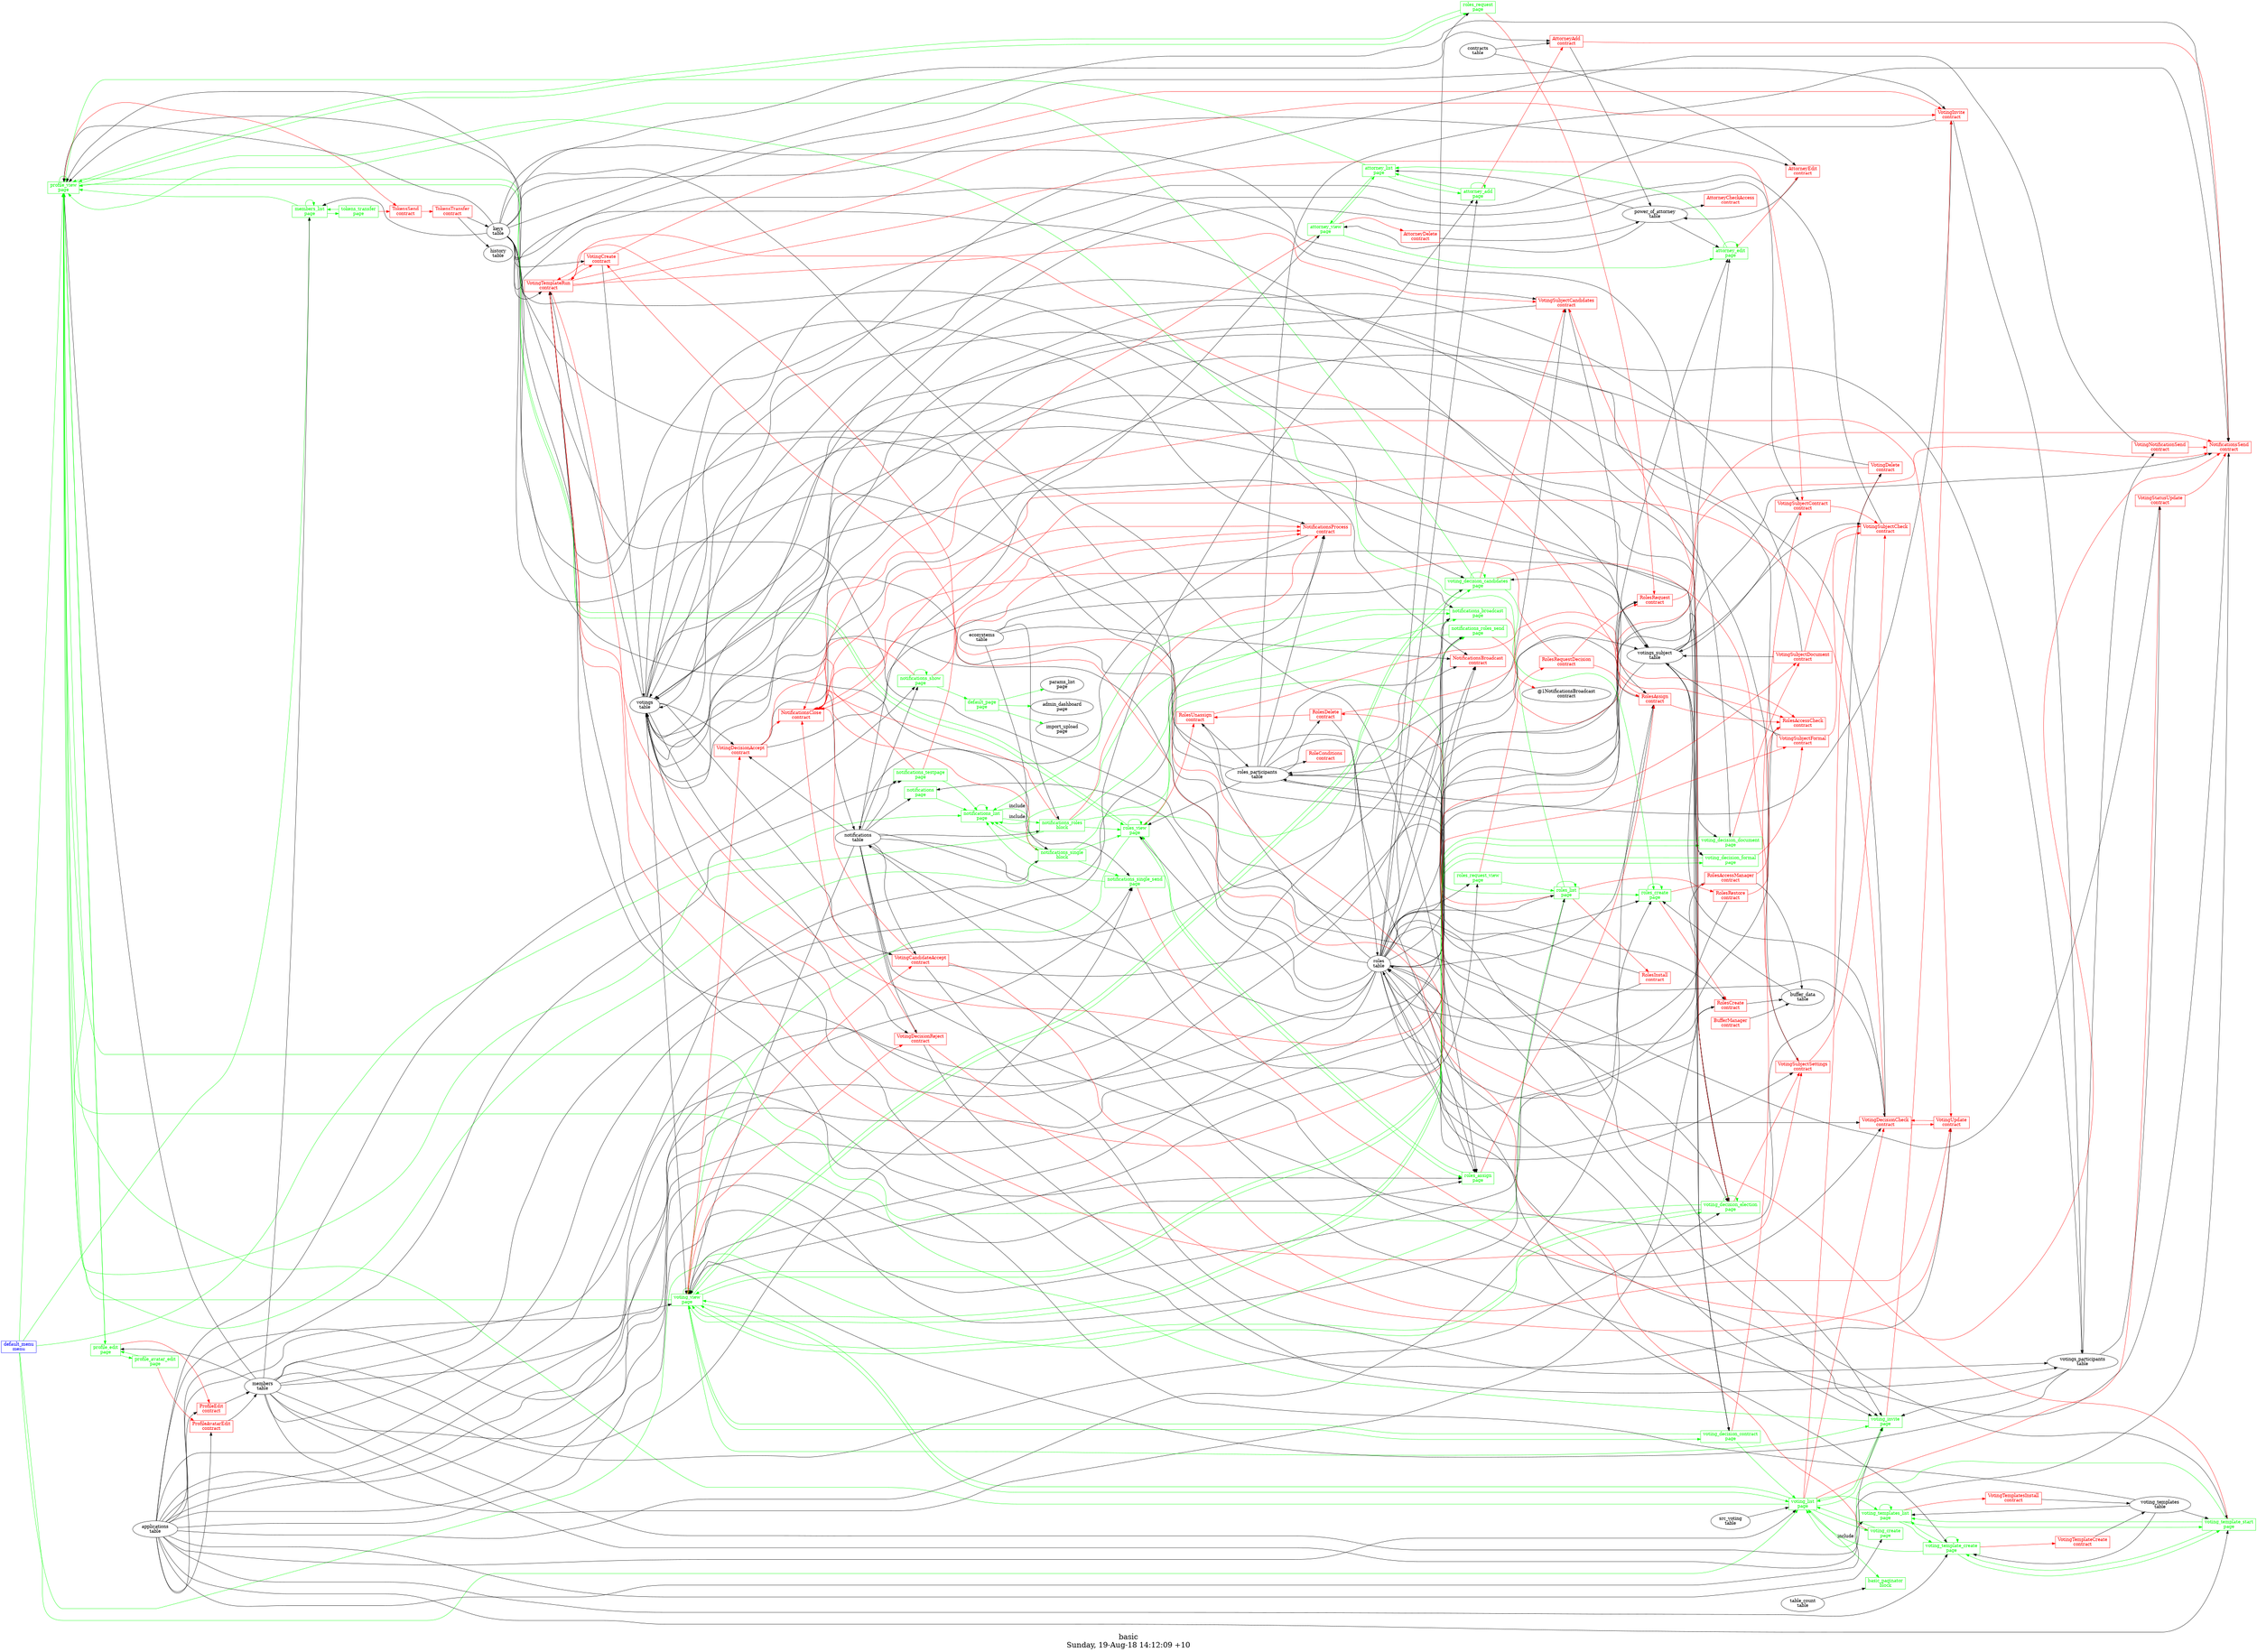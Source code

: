 digraph G {
fontsize="24";
label="basic\nSunday, 19-Aug-18 14:12:09 +10";
nojustify=true;
ordering=out;
rankdir=LR;
size="30";
"default_menu\nmenu" -> "profile_view\npage"  [ color=green ]
"default_menu\nmenu" -> "notifications_list\npage"  [ color=green ]
"default_menu\nmenu" -> "members_list\npage"  [ color=green ]
"default_menu\nmenu" -> "roles_list\npage"  [ color=green ]
"default_menu\nmenu" -> "voting_list\npage"  [ color=green ]
"default_menu\nmenu" [color=blue, fontcolor=blue, group=menus, shape=record];
"attorney_add\npage" -> "AttorneyAdd\ncontract"  [ color=red ]
"applications\ntable" -> "attorney_add\npage"
"roles\ntable" -> "attorney_add\npage"
"attorney_add\npage" -> "attorney_add\npage"  [ color=green ]
"attorney_add\npage" -> "attorney_list\npage"  [ color=green ]
"attorney_add\npage" [color=green, fontcolor=green, group=pages, shape=record];
"attorney_edit\npage" -> "AttorneyEdit\ncontract"  [ color=red ]
"applications\ntable" -> "attorney_edit\npage"
"roles\ntable" -> "attorney_edit\npage"
"power_of_attorney\ntable" -> "attorney_edit\npage"
"attorney_edit\npage" -> "attorney_edit\npage"  [ color=green ]
"attorney_edit\npage" -> "attorney_list\npage"  [ color=green ]
"attorney_edit\npage" [color=green, fontcolor=green, group=pages, shape=record];
"power_of_attorney\ntable" -> "attorney_list\npage"
"attorney_list\npage" -> "attorney_add\npage"  [ color=green ]
"attorney_list\npage" -> "attorney_view\npage"  [ color=green ]
"attorney_list\npage" -> "profile_view\npage"  [ color=green ]
"attorney_list\npage" [color=green, fontcolor=green, group=pages, shape=record];
"attorney_view\npage" -> "NotificationsClose\ncontract"  [ color=red ]
"attorney_view\npage" -> "AttorneyDelete\ncontract"  [ color=red ]
"notifications\ntable" -> "attorney_view\npage"
"power_of_attorney\ntable" -> "attorney_view\npage"
"attorney_view\npage" -> "attorney_edit\npage"  [ color=green ]
"attorney_view\npage" -> "attorney_list\npage"  [ color=green ]
"attorney_view\npage" [color=green, fontcolor=green, group=pages, shape=record];
"default_page\npage" -> "params_list\npage"  [ color=green ]
"default_page\npage" -> "admin_dashboard\npage"  [ color=green ]
"default_page\npage" -> "import_upload\npage"  [ color=green ]
"default_page\npage" [color=green, fontcolor=green, group=pages, shape=record];
"keys\ntable" -> "members_list\npage"
"members\ntable" -> "members_list\npage"
"members_list\npage" -> "tokens_transfer\npage"  [ color=green ]
"members_list\npage" -> "profile_view\npage"  [ color=green ]
"members_list\npage" -> "members_list\npage"  [ color=green ]
"members_list\npage" [color=green, fontcolor=green, group=pages, shape=record];
"notifications\ntable" -> "notifications\npage"
"roles\ntable" -> "notifications\npage"
"notifications\npage" -> "notifications_list\npage"  [ color=green ]
"notifications\npage" [color=green, fontcolor=green, group=pages, shape=record];
"notifications_broadcast\npage" -> "@1NotificationsBroadcast\ncontract"  [ color=red ]
"applications\ntable" -> "notifications_broadcast\npage"
"ecosystems\ntable" -> "notifications_broadcast\npage"
"roles\ntable" -> "notifications_broadcast\npage"
"notifications_broadcast\npage" -> "notifications_list\npage"  [ color=green ]
"notifications_broadcast\npage" [color=green, fontcolor=green, group=pages, shape=record];
"notifications_list\npage" -> "notifications_list\npage"  [ color=green ]
"notifications_list\npage" -> "notifications_single\nblock"  [ color=green, label=include ]
"notifications_list\npage" -> "notifications_roles\nblock"  [ color=green, label=include ]
"notifications_list\npage" [color=green, fontcolor=green, group=pages, shape=record];
"notifications_roles_send\npage" -> "NotificationsSend\ncontract"  [ color=red ]
"applications\ntable" -> "notifications_roles_send\npage"
"roles\ntable" -> "notifications_roles_send\npage"
"notifications_roles_send\npage" -> "notifications_list\npage"  [ color=green ]
"notifications_roles_send\npage" [color=green, fontcolor=green, group=pages, shape=record];
"notifications_show\npage" -> "NotificationsClose\ncontract"  [ color=red ]
"notifications_show\npage" -> "NotificationsProcess\ncontract"  [ color=red ]
"applications\ntable" -> "notifications_show\npage"
"notifications\ntable" -> "notifications_show\npage"
"notifications_show\npage" -> "default_page\npage"  [ color=green ]
"notifications_show\npage" -> "notifications_show\npage"  [ color=green ]
"notifications_show\npage" [color=green, fontcolor=green, group=pages, shape=record];
"notifications_single_send\npage" -> "NotificationsSend\ncontract"  [ color=red ]
"applications\ntable" -> "notifications_single_send\npage"
"keys\ntable" -> "notifications_single_send\npage"
"members\ntable" -> "notifications_single_send\npage"
"notifications_single_send\npage" -> "notifications_list\npage"  [ color=green ]
"notifications_single_send\npage" [color=green, fontcolor=green, group=pages, shape=record];
"notifications_testpage\npage" -> "NotificationsClose\ncontract"  [ color=red ]
"notifications_testpage\npage" -> "NotificationsProcess\ncontract"  [ color=red ]
"applications\ntable" -> "notifications_testpage\npage"
"notifications\ntable" -> "notifications_testpage\npage"
"notifications_testpage\npage" -> "notifications_list\npage"  [ color=green ]
"notifications_testpage\npage" [color=green, fontcolor=green, group=pages, shape=record];
"profile_avatar_edit\npage" -> "ProfileAvatarEdit\ncontract"  [ color=red ]
"profile_avatar_edit\npage" -> "profile_edit\npage"  [ color=green ]
"profile_avatar_edit\npage" [color=green, fontcolor=green, group=pages, shape=record];
"profile_edit\npage" -> "ProfileEdit\ncontract"  [ color=red ]
"members\ntable" -> "profile_edit\npage"
"profile_edit\npage" -> "profile_avatar_edit\npage"  [ color=green ]
"profile_edit\npage" -> "profile_view\npage"  [ color=green ]
"profile_edit\npage" [color=green, fontcolor=green, group=pages, shape=record];
"profile_view\npage" -> "TokensSend\ncontract"  [ color=red ]
"members\ntable" -> "profile_view\npage"
"keys\ntable" -> "profile_view\npage"
"roles\ntable" -> "profile_view\npage"
"roles_participants\ntable" -> "profile_view\npage"
"profile_view\npage" -> "profile_edit\npage"  [ color=green ]
"profile_view\npage" -> "roles_view\npage"  [ color=green ]
"profile_view\npage" -> "roles_request\npage"  [ color=green ]
"profile_view\npage" -> "profile_view\npage"  [ color=green ]
"profile_view\npage" [color=green, fontcolor=green, group=pages, shape=record];
"roles_assign\npage" -> "RolesAssign\ncontract"  [ color=red ]
"applications\ntable" -> "roles_assign\npage"
"roles\ntable" -> "roles_assign\npage"
"roles_participants\ntable" -> "roles_assign\npage"
"keys\ntable" -> "roles_assign\npage"
"members\ntable" -> "roles_assign\npage"
"roles_assign\npage" -> "roles_view\npage"  [ color=green ]
"roles_assign\npage" [color=green, fontcolor=green, group=pages, shape=record];
"roles_create\npage" -> "RolesAccessManager\ncontract"  [ color=red ]
"roles_create\npage" -> "RolesCreate\ncontract"  [ color=red ]
"applications\ntable" -> "roles_create\npage"
"roles\ntable" -> "roles_create\npage"
"buffer_data\ntable" -> "roles_create\npage"
"roles_create\npage" -> "roles_create\npage"  [ color=green ]
"roles_create\npage" [color=green, fontcolor=green, group=pages, shape=record];
"roles_list\npage" -> "RolesDelete\ncontract"  [ color=red ]
"roles_list\npage" -> "RolesRestore\ncontract"  [ color=red ]
"roles_list\npage" -> "RolesInstall\ncontract"  [ color=red ]
"applications\ntable" -> "roles_list\npage"
"roles\ntable" -> "roles_list\npage"
"roles_list\npage" -> "roles_create\npage"  [ color=green ]
"roles_list\npage" -> "profile_view\npage"  [ color=green ]
"roles_list\npage" -> "roles_view\npage"  [ color=green ]
"roles_list\npage" -> "roles_list\npage"  [ color=green ]
"roles_list\npage" [color=green, fontcolor=green, group=pages, shape=record];
"roles_request\npage" -> "RolesRequest\ncontract"  [ color=red ]
"roles\ntable" -> "roles_request\npage"
"roles_request\npage" -> "profile_view\npage"  [ color=green ]
"roles_request\npage" [color=green, fontcolor=green, group=pages, shape=record];
"roles_request_view\npage" -> "RolesRequestDecision\ncontract"  [ color=red ]
"notifications\ntable" -> "roles_request_view\npage"
"roles\ntable" -> "roles_request_view\npage"
"roles_request_view\npage" -> "roles_list\npage"  [ color=green ]
"roles_request_view\npage" [color=green, fontcolor=green, group=pages, shape=record];
"roles_view\npage" -> "RolesUnassign\ncontract"  [ color=red ]
"roles\ntable" -> "roles_view\npage"
"roles_participants\ntable" -> "roles_view\npage"
"roles_view\npage" -> "roles_assign\npage"  [ color=green ]
"roles_view\npage" -> "profile_view\npage"  [ color=green ]
"roles_view\npage" -> "voting_view\npage"  [ color=green ]
"roles_view\npage" -> "roles_view\npage"  [ color=green ]
"roles_view\npage" [color=green, fontcolor=green, group=pages, shape=record];
"tokens_transfer\npage" -> "TokensSend\ncontract"  [ color=red ]
"tokens_transfer\npage" -> "members_list\npage"  [ color=green ]
"tokens_transfer\npage" [color=green, fontcolor=green, group=pages, shape=record];
"voting_create\npage" -> "VotingCreate\ncontract"  [ color=red ]
"applications\ntable" -> "voting_create\npage"
"voting_create\npage" -> "voting_list\npage"  [ color=green ]
"voting_create\npage" [color=green, fontcolor=green, group=pages, shape=record];
"voting_decision_candidates\npage" -> "VotingSubjectCandidates\ncontract"  [ color=red ]
"voting_decision_candidates\npage" -> "VotingSubjectSettings\ncontract"  [ color=red ]
"votings\ntable" -> "voting_decision_candidates\npage"
"roles\ntable" -> "voting_decision_candidates\npage"
"votings_subject\ntable" -> "voting_decision_candidates\npage"
"voting_decision_candidates\npage" -> "voting_decision_candidates\npage"  [ color=green ]
"voting_decision_candidates\npage" -> "profile_view\npage"  [ color=green ]
"voting_decision_candidates\npage" -> "voting_view\npage"  [ color=green ]
"voting_decision_candidates\npage" -> "roles_create\npage"  [ color=green ]
"voting_decision_candidates\npage" [color=green, fontcolor=green, group=pages, shape=record];
"voting_decision_contract\npage" -> "VotingSubjectContract\ncontract"  [ color=red ]
"votings\ntable" -> "voting_decision_contract\npage"
"votings_subject\ntable" -> "voting_decision_contract\npage"
"voting_decision_contract\npage" -> "voting_list\npage"  [ color=green ]
"voting_decision_contract\npage" -> "voting_view\npage"  [ color=green ]
"voting_decision_contract\npage" [color=green, fontcolor=green, group=pages, shape=record];
"voting_decision_document\npage" -> "VotingSubjectDocument\ncontract"  [ color=red ]
"votings\ntable" -> "voting_decision_document\npage"
"votings_subject\ntable" -> "voting_decision_document\npage"
"voting_decision_document\npage" -> "voting_view\npage"  [ color=green ]
"voting_decision_document\npage" [color=green, fontcolor=green, group=pages, shape=record];
"voting_decision_election\npage" -> "VotingSubjectCandidates\ncontract"  [ color=red ]
"voting_decision_election\npage" -> "VotingSubjectSettings\ncontract"  [ color=red ]
"votings\ntable" -> "voting_decision_election\npage"
"votings_subject\ntable" -> "voting_decision_election\npage"
"keys\ntable" -> "voting_decision_election\npage"
"members\ntable" -> "voting_decision_election\npage"
"roles\ntable" -> "voting_decision_election\npage"
"voting_decision_election\npage" -> "profile_view\npage"  [ color=green ]
"voting_decision_election\npage" -> "voting_decision_election\npage"  [ color=green ]
"voting_decision_election\npage" -> "voting_view\npage"  [ color=green ]
"voting_decision_election\npage" [color=green, fontcolor=green, group=pages, shape=record];
"voting_decision_formal\npage" -> "VotingSubjectFormal\ncontract"  [ color=red ]
"votings\ntable" -> "voting_decision_formal\npage"
"votings_subject\ntable" -> "voting_decision_formal\npage"
"voting_decision_formal\npage" -> "voting_view\npage"  [ color=green ]
"voting_decision_formal\npage" [color=green, fontcolor=green, group=pages, shape=record];
"voting_invite\npage" -> "VotingInvite\ncontract"  [ color=red ]
"votings\ntable" -> "voting_invite\npage"
"votings_participants\ntable" -> "voting_invite\npage"
"keys\ntable" -> "voting_invite\npage"
"members\ntable" -> "voting_invite\npage"
"roles\ntable" -> "voting_invite\npage"
"voting_invite\npage" -> "profile_view\npage"  [ color=green ]
"voting_invite\npage" -> "voting_list\npage"  [ color=green ]
"voting_invite\npage" [color=green, fontcolor=green, group=pages, shape=record];
"voting_list\npage" -> "VotingStatusUpdate\ncontract"  [ color=red ]
"voting_list\npage" -> "VotingDecisionCheck\ncontract"  [ color=red ]
"voting_list\npage" -> "VotingDelete\ncontract"  [ color=red ]
"applications\ntable" -> "voting_list\npage"
"src_voting\ntable" -> "voting_list\npage"
"voting_list\npage" -> "voting_templates_list\npage"  [ color=green ]
"voting_list\npage" -> "voting_create\npage"  [ color=green ]
"voting_list\npage" -> "voting_view\npage"  [ color=green ]
"voting_list\npage" -> "voting_invite\npage"  [ color=green ]
"voting_list\npage" -> "profile_view\npage"  [ color=green ]
"voting_list\npage" -> "basic_paginator\nblock"  [ color=green, label=include ]
"voting_list\npage" [color=green, fontcolor=green, group=pages, shape=record];
"voting_template_create\npage" -> "VotingTemplateCreate\ncontract"  [ color=red ]
"applications\ntable" -> "voting_template_create\npage"
"roles\ntable" -> "voting_template_create\npage"
"voting_templates\ntable" -> "voting_template_create\npage"
"voting_template_create\npage" -> "voting_list\npage"  [ color=green ]
"voting_template_create\npage" -> "voting_templates_list\npage"  [ color=green ]
"voting_template_create\npage" -> "voting_template_create\npage"  [ color=green ]
"voting_template_create\npage" -> "voting_template_start\npage"  [ color=green ]
"voting_template_create\npage" [color=green, fontcolor=green, group=pages, shape=record];
"voting_template_start\npage" -> "VotingTemplateRun\ncontract"  [ color=red ]
"applications\ntable" -> "voting_template_start\npage"
"voting_templates\ntable" -> "voting_template_start\npage"
"roles\ntable" -> "voting_template_start\npage"
"voting_template_start\npage" -> "voting_list\npage"  [ color=green ]
"voting_template_start\npage" -> "voting_templates_list\npage"  [ color=green ]
"voting_template_start\npage" -> "voting_template_create\npage"  [ color=green ]
"voting_template_start\npage" [color=green, fontcolor=green, group=pages, shape=record];
"voting_templates_list\npage" -> "VotingTemplatesInstall\ncontract"  [ color=red ]
"applications\ntable" -> "voting_templates_list\npage"
"voting_templates\ntable" -> "voting_templates_list\npage"
"voting_templates_list\npage" -> "voting_template_start\npage"  [ color=green ]
"voting_templates_list\npage" -> "voting_template_create\npage"  [ color=green ]
"voting_templates_list\npage" -> "voting_templates_list\npage"  [ color=green ]
"voting_templates_list\npage" [color=green, fontcolor=green, group=pages, shape=record];
"voting_view\npage" -> "VotingCandidateAccept\ncontract"  [ color=red ]
"voting_view\npage" -> "VotingDecisionReject\ncontract"  [ color=red ]
"voting_view\npage" -> "VotingDecisionAccept\ncontract"  [ color=red ]
"applications\ntable" -> "voting_view\npage"
"notifications\ntable" -> "voting_view\npage"
"votings\ntable" -> "voting_view\npage"
"votings_participants\ntable" -> "voting_view\npage"
"roles\ntable" -> "voting_view\npage"
"votings_subject\ntable" -> "voting_view\npage"
"voting_view\npage" -> "voting_list\npage"  [ color=green ]
"voting_view\npage" -> "profile_view\npage"  [ color=green ]
"voting_view\npage" -> "voting_view\npage"  [ color=green ]
"voting_view\npage" -> "voting_decision_candidates\npage"  [ color=green ]
"voting_view\npage" -> "voting_decision_election\npage"  [ color=green ]
"voting_view\npage" -> "voting_decision_document\npage"  [ color=green ]
"voting_view\npage" -> "voting_decision_formal\npage"  [ color=green ]
"voting_view\npage" -> "voting_decision_contract\npage"  [ color=green ]
"voting_view\npage" -> "voting_invite\npage"  [ color=green ]
"voting_view\npage" [color=green, fontcolor=green, group=pages, shape=record];
"table_count\ntable" -> "basic_paginator\nblock"
"basic_paginator\nblock" [color=green, fontcolor=green, group=blocks, shape=record];
"notifications_roles\nblock" -> "NotificationsProcess\ncontract"  [ color=red ]
"notifications_roles\nblock" -> "NotificationsClose\ncontract"  [ color=red ]
"ecosystems\ntable" -> "notifications_roles\nblock"
"notifications\ntable" -> "notifications_roles\nblock"
"notifications_roles\nblock" -> "notifications_broadcast\npage"  [ color=green ]
"notifications_roles\nblock" -> "notifications_roles_send\npage"  [ color=green ]
"notifications_roles\nblock" -> "roles_view\npage"  [ color=green ]
"notifications_roles\nblock" -> "profile_view\npage"  [ color=green ]
"notifications_roles\nblock" -> "notifications_list\npage"  [ color=green ]
"notifications_roles\nblock" [color=green, fontcolor=green, group=blocks, shape=record];
"notifications_single\nblock" -> "NotificationsClose\ncontract"  [ color=red ]
"ecosystems\ntable" -> "notifications_single\nblock"
"notifications\ntable" -> "notifications_single\nblock"
"notifications_single\nblock" -> "notifications_broadcast\npage"  [ color=green ]
"notifications_single\nblock" -> "notifications_single_send\npage"  [ color=green ]
"notifications_single\nblock" -> "profile_view\npage"  [ color=green ]
"notifications_single\nblock" -> "roles_view\npage"  [ color=green ]
"notifications_single\nblock" -> "notifications_list\npage"  [ color=green ]
"notifications_single\nblock" [color=green, fontcolor=green, group=blocks, shape=record];
"AttorneyAdd\ncontract" -> "NotificationsSend\ncontract"  [ color=red ]
"AttorneyAdd\ncontract" -> "power_of_attorney\ntable"  [ color="" ]
"keys\ntable" -> "AttorneyAdd\ncontract"
"contracts\ntable" -> "AttorneyAdd\ncontract"
"AttorneyAdd\ncontract" [color=red, fontcolor=red, group=contracts, shape=record];
"power_of_attorney\ntable" -> "AttorneyCheckAccess\ncontract"
"AttorneyCheckAccess\ncontract" [color=red, fontcolor=red, group=contracts, shape=record];
"AttorneyDelete\ncontract" -> "power_of_attorney\ntable"  [ color="" ]
"AttorneyDelete\ncontract" [color=red, fontcolor=red, group=contracts, shape=record];
"AttorneyEdit\ncontract" -> "power_of_attorney\ntable"  [ color="" ]
"keys\ntable" -> "AttorneyEdit\ncontract"
"contracts\ntable" -> "AttorneyEdit\ncontract"
"AttorneyEdit\ncontract" [color=red, fontcolor=red, group=contracts, shape=record];
"BufferManager\ncontract" -> "buffer_data\ntable"  [ color="" ]
"BufferManager\ncontract" [color=red, fontcolor=red, group=contracts, shape=record];
"members\ntable" -> "NotificationsBroadcast\ncontract"
"keys\ntable" -> "NotificationsBroadcast\ncontract"
"ecosystems\ntable" -> "NotificationsBroadcast\ncontract"
"roles\ntable" -> "NotificationsBroadcast\ncontract"
"roles_participants\ntable" -> "NotificationsBroadcast\ncontract"
"NotificationsBroadcast\ncontract" [color=red, fontcolor=red, group=contracts, shape=record];
"NotificationsClose\ncontract" -> "NotificationsProcess\ncontract"  [ color=red ]
"NotificationsClose\ncontract" -> "notifications\ntable"  [ color="" ]
"NotificationsClose\ncontract" [color=red, fontcolor=red, group=contracts, shape=record];
"NotificationsProcess\ncontract" -> "notifications\ntable"  [ color="" ]
"members\ntable" -> "NotificationsProcess\ncontract"
"keys\ntable" -> "NotificationsProcess\ncontract"
"roles_participants\ntable" -> "NotificationsProcess\ncontract"
"NotificationsProcess\ncontract" [color=red, fontcolor=red, group=contracts, shape=record];
"NotificationsSend\ncontract" -> "notifications\ntable"  [ color="" ]
"members\ntable" -> "NotificationsSend\ncontract"
"keys\ntable" -> "NotificationsSend\ncontract"
"roles\ntable" -> "NotificationsSend\ncontract"
"roles_participants\ntable" -> "NotificationsSend\ncontract"
"NotificationsSend\ncontract" [color=red, fontcolor=red, group=contracts, shape=record];
"ProfileAvatarEdit\ncontract" -> "members\ntable"  [ color="" ]
"applications\ntable" -> "ProfileAvatarEdit\ncontract"
"ProfileAvatarEdit\ncontract" [color=red, fontcolor=red, group=contracts, shape=record];
"ProfileEdit\ncontract" -> "members\ntable"  [ color="" ]
"applications\ntable" -> "ProfileEdit\ncontract"
"ProfileEdit\ncontract" [color=red, fontcolor=red, group=contracts, shape=record];
"roles_participants\ntable" -> "RoleConditions\ncontract"
"RoleConditions\ncontract" [color=red, fontcolor=red, group=contracts, shape=record];
"roles\ntable" -> "RolesAccessCheck\ncontract"
"RolesAccessCheck\ncontract" [color=red, fontcolor=red, group=contracts, shape=record];
"RolesAccessManager\ncontract" -> "RolesAccessCheck\ncontract"  [ color=red ]
"RolesAccessManager\ncontract" -> "roles\ntable"  [ color="" ]
"RolesAccessManager\ncontract" -> "buffer_data\ntable"  [ color="" ]
"RolesAccessManager\ncontract" [color=red, fontcolor=red, group=contracts, shape=record];
"RolesAssign\ncontract" -> "RolesAccessCheck\ncontract"  [ color=red ]
"RolesAssign\ncontract" -> "VotingTemplateRun\ncontract"  [ color=red ]
"RolesAssign\ncontract" -> "roles_participants\ntable"  [ color="" ]
"members\ntable" -> "RolesAssign\ncontract"
"keys\ntable" -> "RolesAssign\ncontract"
"roles\ntable" -> "RolesAssign\ncontract"
"RolesAssign\ncontract" [color=red, fontcolor=red, group=contracts, shape=record];
"RolesCreate\ncontract" -> "buffer_data\ntable"  [ color="" ]
"RolesCreate\ncontract" -> "roles\ntable"  [ color="" ]
"members\ntable" -> "RolesCreate\ncontract"
"keys\ntable" -> "RolesCreate\ncontract"
"RolesCreate\ncontract" [color=red, fontcolor=red, group=contracts, shape=record];
"RolesDelete\ncontract" -> "RolesAccessCheck\ncontract"  [ color=red ]
"RolesDelete\ncontract" -> "RolesUnassign\ncontract"  [ color=red ]
"RolesDelete\ncontract" -> "roles\ntable"  [ color="" ]
"roles_participants\ntable" -> "RolesDelete\ncontract"
"RolesDelete\ncontract" [color=red, fontcolor=red, group=contracts, shape=record];
"RolesInstall\ncontract" -> "roles\ntable"  [ color="" ]
"RolesInstall\ncontract" -> "roles_participants\ntable"  [ color="" ]
"RolesInstall\ncontract" [color=red, fontcolor=red, group=contracts, shape=record];
"RolesRequest\ncontract" -> "NotificationsSend\ncontract"  [ color=red ]
"roles\ntable" -> "RolesRequest\ncontract"
"roles_participants\ntable" -> "RolesRequest\ncontract"
"notifications\ntable" -> "RolesRequest\ncontract"
"RolesRequest\ncontract" [color=red, fontcolor=red, group=contracts, shape=record];
"RolesRequestDecision\ncontract" -> "NotificationsClose\ncontract"  [ color=red ]
"RolesRequestDecision\ncontract" -> "RolesAssign\ncontract"  [ color=red ]
"RolesRequestDecision\ncontract" -> "RolesRequest\ncontract"  [ color=red ]
"RolesRequestDecision\ncontract" [color=red, fontcolor=red, group=contracts, shape=record];
"RolesRestore\ncontract" -> "RolesAccessCheck\ncontract"  [ color=red ]
"RolesRestore\ncontract" -> "roles\ntable"  [ color="" ]
"RolesRestore\ncontract" [color=red, fontcolor=red, group=contracts, shape=record];
"RolesUnassign\ncontract" -> "RolesAccessCheck\ncontract"  [ color=red ]
"RolesUnassign\ncontract" -> "roles_participants\ntable"  [ color="" ]
"roles\ntable" -> "RolesUnassign\ncontract"
"RolesUnassign\ncontract" [color=red, fontcolor=red, group=contracts, shape=record];
"TokensSend\ncontract" -> "TokensTransfer\ncontract"  [ color=red ]
"TokensSend\ncontract" [color=red, fontcolor=red, group=contracts, shape=record];
"TokensTransfer\ncontract" -> "keys\ntable"  [ color="" ]
"TokensTransfer\ncontract" -> "history\ntable"  [ color="" ]
"TokensTransfer\ncontract" [color=red, fontcolor=red, group=contracts, shape=record];
"VotingCandidateAccept\ncontract" -> "NotificationsClose\ncontract"  [ color=red ]
"VotingCandidateAccept\ncontract" -> "VotingUpdate\ncontract"  [ color=red ]
"VotingCandidateAccept\ncontract" -> "votings_participants\ntable"  [ color="" ]
"VotingCandidateAccept\ncontract" -> "votings_subject\ntable"  [ color="" ]
"notifications\ntable" -> "VotingCandidateAccept\ncontract"
"votings\ntable" -> "VotingCandidateAccept\ncontract"
"VotingCandidateAccept\ncontract" [color=red, fontcolor=red, group=contracts, shape=record];
"VotingCreate\ncontract" -> "VotingInvite\ncontract"  [ color=red ]
"VotingCreate\ncontract" -> "VotingTemplateRun\ncontract"  [ color=red ]
"VotingCreate\ncontract" -> "votings\ntable"  [ color="" ]
"keys\ntable" -> "VotingCreate\ncontract"
"VotingCreate\ncontract" [color=red, fontcolor=red, group=contracts, shape=record];
"VotingDecisionAccept\ncontract" -> "NotificationsClose\ncontract"  [ color=red ]
"VotingDecisionAccept\ncontract" -> "VotingUpdate\ncontract"  [ color=red ]
"VotingDecisionAccept\ncontract" -> "votings_participants\ntable"  [ color="" ]
"VotingDecisionAccept\ncontract" -> "votings_subject\ntable"  [ color="" ]
"notifications\ntable" -> "VotingDecisionAccept\ncontract"
"votings\ntable" -> "VotingDecisionAccept\ncontract"
"VotingDecisionAccept\ncontract" [color=red, fontcolor=red, group=contracts, shape=record];
"VotingDecisionCheck\ncontract" -> "NotificationsClose\ncontract"  [ color=red ]
"VotingDecisionCheck\ncontract" -> "VotingUpdate\ncontract"  [ color=red ]
"VotingDecisionCheck\ncontract" -> "roles_participants\ntable"  [ color="" ]
"VotingDecisionCheck\ncontract" -> "votings\ntable"  [ color="" ]
"notifications\ntable" -> "VotingDecisionCheck\ncontract"
"votings_subject\ntable" -> "VotingDecisionCheck\ncontract"
"roles\ntable" -> "VotingDecisionCheck\ncontract"
"VotingDecisionCheck\ncontract" [color=red, fontcolor=red, group=contracts, shape=record];
"VotingDecisionReject\ncontract" -> "NotificationsClose\ncontract"  [ color=red ]
"VotingDecisionReject\ncontract" -> "VotingUpdate\ncontract"  [ color=red ]
"VotingDecisionReject\ncontract" -> "votings_participants\ntable"  [ color="" ]
"notifications\ntable" -> "VotingDecisionReject\ncontract"
"votings\ntable" -> "VotingDecisionReject\ncontract"
"VotingDecisionReject\ncontract" [color=red, fontcolor=red, group=contracts, shape=record];
"VotingDelete\ncontract" -> "NotificationsClose\ncontract"  [ color=red ]
"VotingDelete\ncontract" -> "votings\ntable"  [ color="" ]
"notifications\ntable" -> "VotingDelete\ncontract"
"VotingDelete\ncontract" [color=red, fontcolor=red, group=contracts, shape=record];
"VotingInvite\ncontract" -> "votings_participants\ntable"  [ color="" ]
"VotingInvite\ncontract" -> "votings\ntable"  [ color="" ]
"keys\ntable" -> "VotingInvite\ncontract"
"roles_participants\ntable" -> "VotingInvite\ncontract"
"VotingInvite\ncontract" [color=red, fontcolor=red, group=contracts, shape=record];
"VotingNotificationSend\ncontract" -> "NotificationsSend\ncontract"  [ color=red ]
"VotingNotificationSend\ncontract" -> "votings\ntable"  [ color="" ]
"votings_participants\ntable" -> "VotingNotificationSend\ncontract"
"VotingNotificationSend\ncontract" [color=red, fontcolor=red, group=contracts, shape=record];
"VotingStatusUpdate\ncontract" -> "NotificationsSend\ncontract"  [ color=red ]
"VotingStatusUpdate\ncontract" -> "votings\ntable"  [ color="" ]
"votings_participants\ntable" -> "VotingStatusUpdate\ncontract"
"VotingStatusUpdate\ncontract" [color=red, fontcolor=red, group=contracts, shape=record];
"VotingSubjectCandidates\ncontract" -> "votings_subject\ntable"  [ color="" ]
"VotingSubjectCandidates\ncontract" -> "votings\ntable"  [ color="" ]
"members\ntable" -> "VotingSubjectCandidates\ncontract"
"keys\ntable" -> "VotingSubjectCandidates\ncontract"
"VotingSubjectCandidates\ncontract" [color=red, fontcolor=red, group=contracts, shape=record];
"VotingSubjectCheck\ncontract" -> "votings\ntable"  [ color="" ]
"votings_subject\ntable" -> "VotingSubjectCheck\ncontract"
"VotingSubjectCheck\ncontract" [color=red, fontcolor=red, group=contracts, shape=record];
"VotingSubjectContract\ncontract" -> "VotingSubjectCheck\ncontract"  [ color=red ]
"VotingSubjectContract\ncontract" -> "votings_subject\ntable"  [ color="" ]
"votings\ntable" -> "VotingSubjectContract\ncontract"
"VotingSubjectContract\ncontract" [color=red, fontcolor=red, group=contracts, shape=record];
"VotingSubjectDocument\ncontract" -> "VotingSubjectCheck\ncontract"  [ color=red ]
"VotingSubjectDocument\ncontract" -> "votings_subject\ntable"  [ color="" ]
"VotingSubjectDocument\ncontract" -> "votings\ntable"  [ color="" ]
"VotingSubjectDocument\ncontract" [color=red, fontcolor=red, group=contracts, shape=record];
"VotingSubjectFormal\ncontract" -> "VotingSubjectCheck\ncontract"  [ color=red ]
"VotingSubjectFormal\ncontract" -> "votings_subject\ntable"  [ color="" ]
"VotingSubjectFormal\ncontract" -> "votings\ntable"  [ color="" ]
"VotingSubjectFormal\ncontract" [color=red, fontcolor=red, group=contracts, shape=record];
"VotingSubjectSettings\ncontract" -> "VotingSubjectCheck\ncontract"  [ color=red ]
"VotingSubjectSettings\ncontract" -> "votings\ntable"  [ color="" ]
"roles\ntable" -> "VotingSubjectSettings\ncontract"
"VotingSubjectSettings\ncontract" [color=red, fontcolor=red, group=contracts, shape=record];
"VotingTemplateCreate\ncontract" -> "voting_templates\ntable"  [ color="" ]
"VotingTemplateCreate\ncontract" [color=red, fontcolor=red, group=contracts, shape=record];
"VotingTemplateRun\ncontract" -> "VotingCreate\ncontract"  [ color=red ]
"VotingTemplateRun\ncontract" -> "VotingInvite\ncontract"  [ color=red ]
"VotingTemplateRun\ncontract" -> "VotingSubjectCandidates\ncontract"  [ color=red ]
"VotingTemplateRun\ncontract" -> "VotingSubjectContract\ncontract"  [ color=red ]
"VotingTemplateRun\ncontract" -> "VotingSubjectDocument\ncontract"  [ color=red ]
"VotingTemplateRun\ncontract" -> "VotingSubjectFormal\ncontract"  [ color=red ]
"VotingTemplateRun\ncontract" -> "VotingSubjectSettings\ncontract"  [ color=red ]
"voting_templates\ntable" -> "VotingTemplateRun\ncontract"
"keys\ntable" -> "VotingTemplateRun\ncontract"
"roles\ntable" -> "VotingTemplateRun\ncontract"
"votings\ntable" -> "VotingTemplateRun\ncontract"
"VotingTemplateRun\ncontract" [color=red, fontcolor=red, group=contracts, shape=record];
"VotingTemplatesInstall\ncontract" -> "voting_templates\ntable"  [ color="" ]
"VotingTemplatesInstall\ncontract" [color=red, fontcolor=red, group=contracts, shape=record];
"VotingUpdate\ncontract" -> "VotingDecisionCheck\ncontract"  [ color=red ]
"VotingUpdate\ncontract" -> "votings\ntable"  [ color="" ]
"VotingUpdate\ncontract" [color=red, fontcolor=red, group=contracts, shape=record];
"power_of_attorney\ntable" [color="", fontcolor="", group=tables, shape=""];
"voting_templates\ntable" [color="", fontcolor="", group=tables, shape=""];
"votings\ntable" [color="", fontcolor="", group=tables, shape=""];
"votings_participants\ntable" [color="", fontcolor="", group=tables, shape=""];
"votings_subject\ntable" [color="", fontcolor="", group=tables, shape=""];
}
